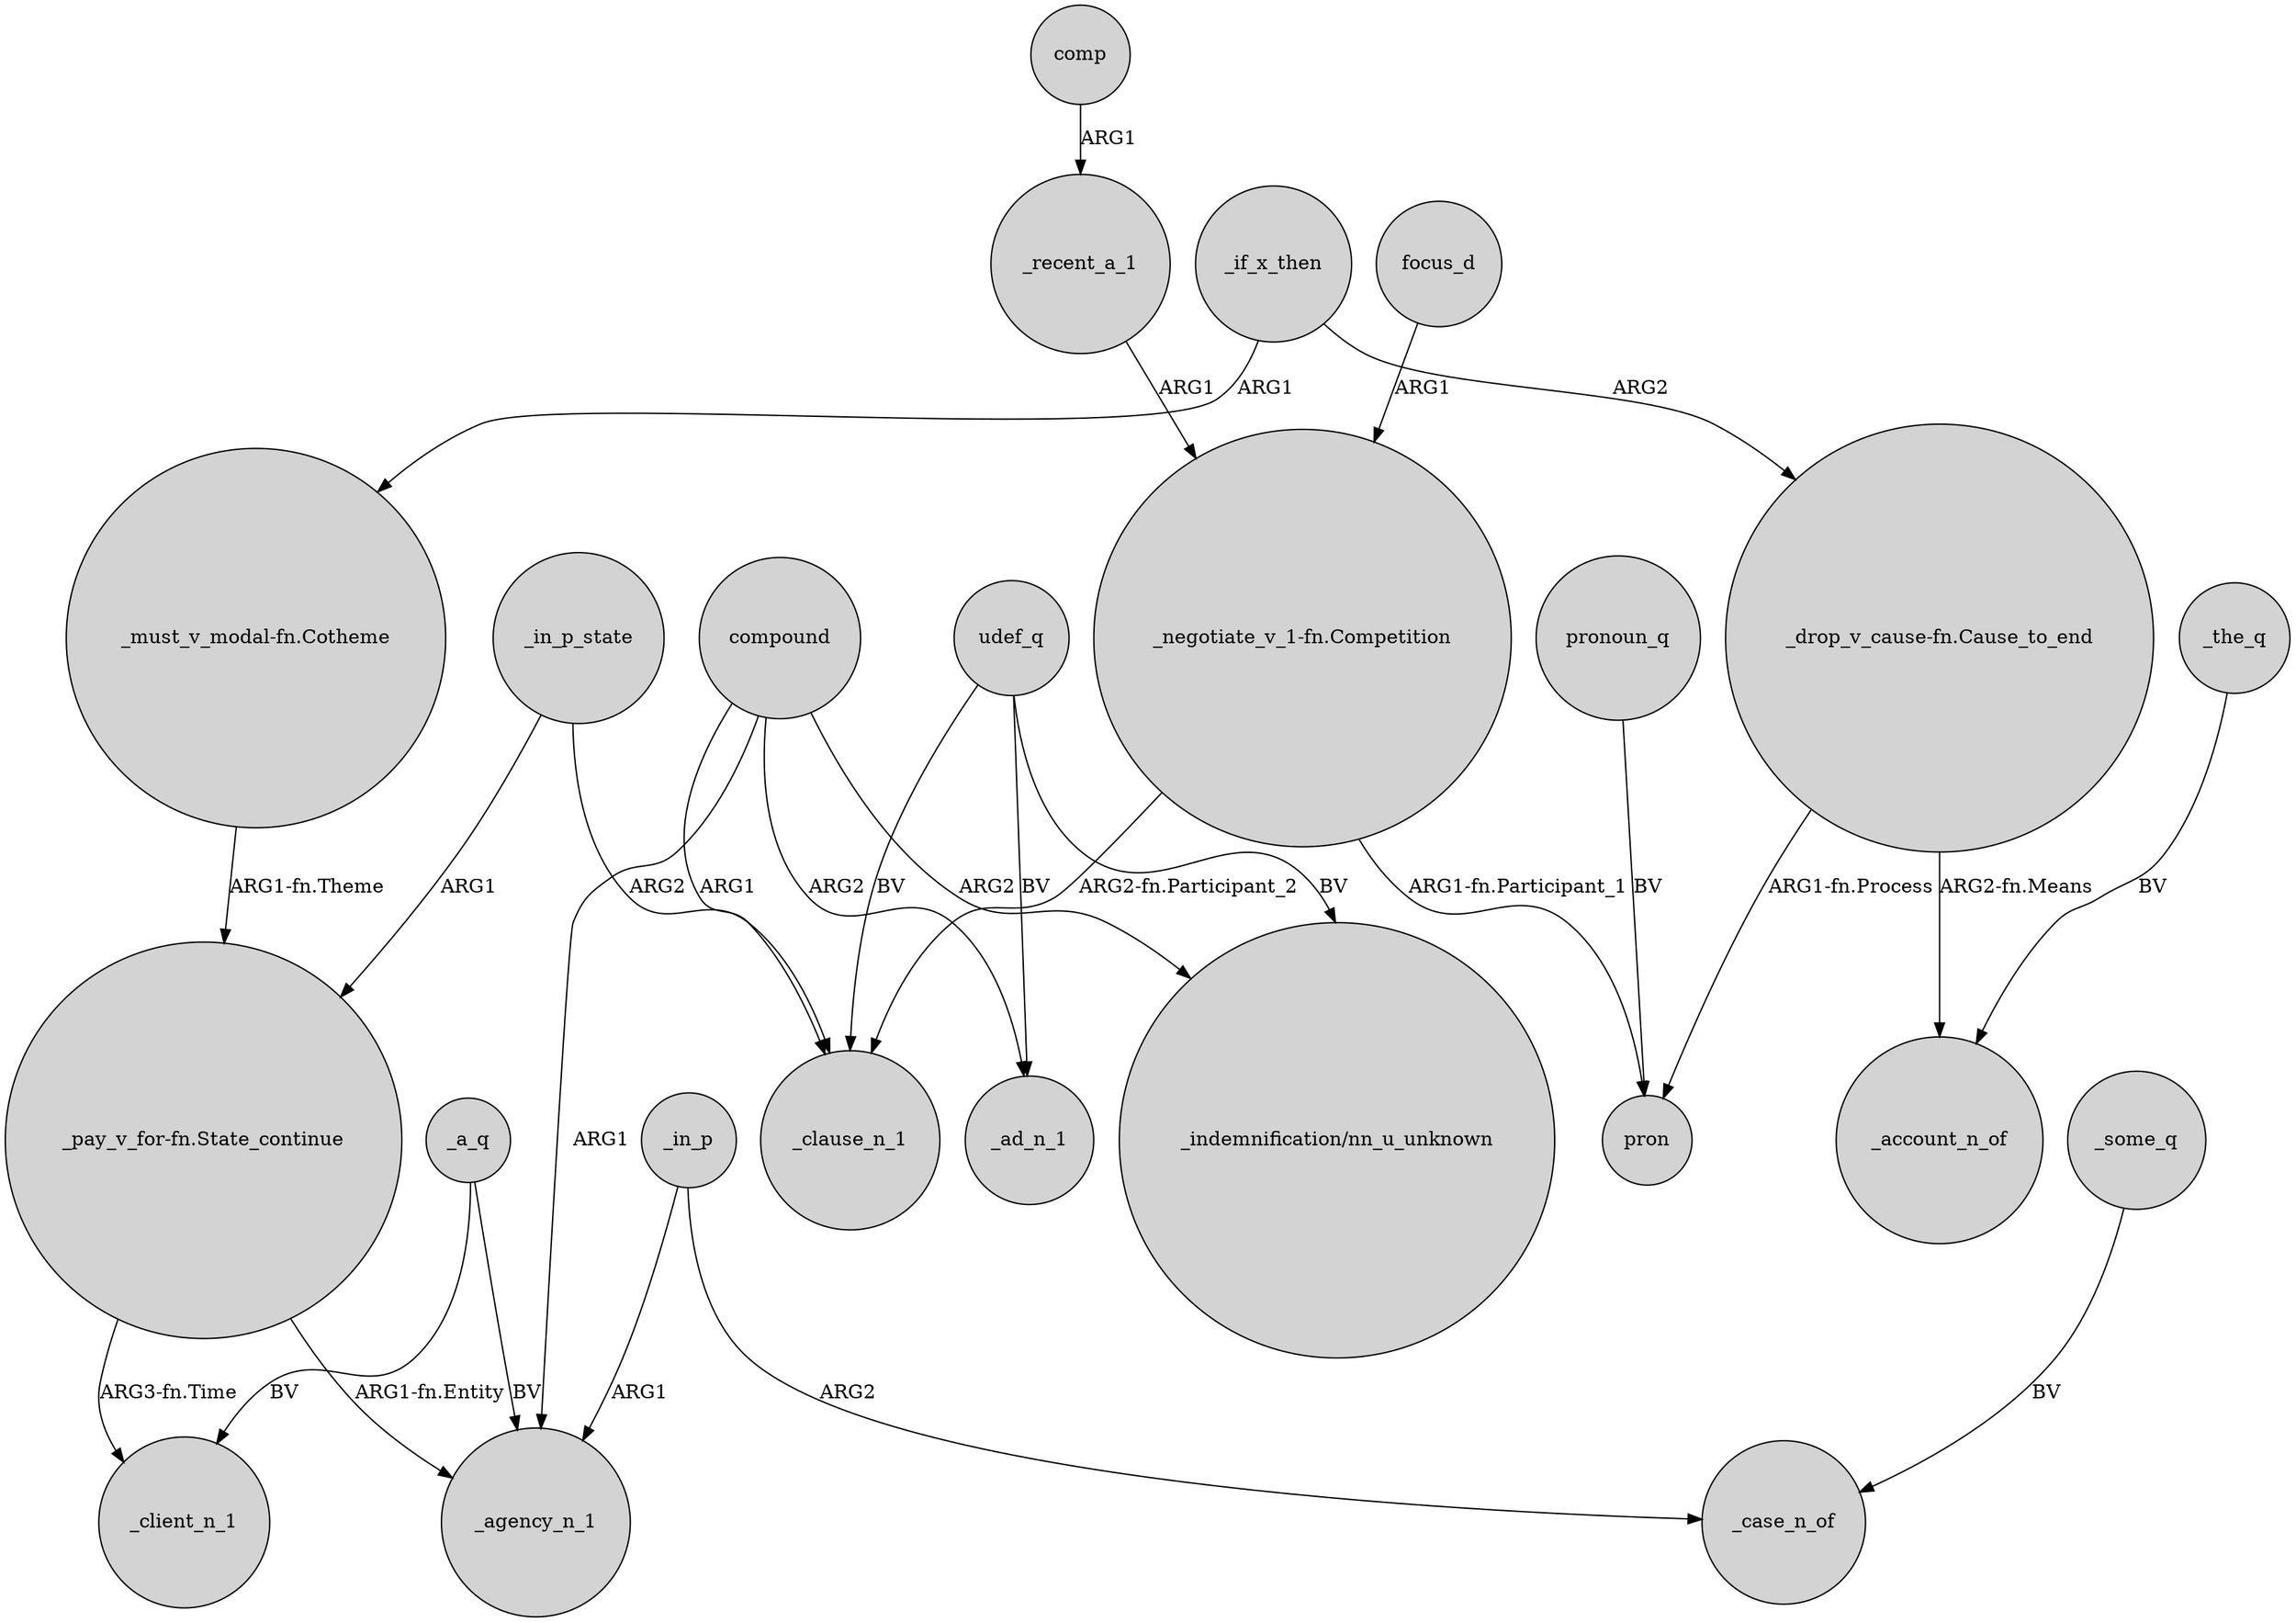 digraph {
	node [shape=circle style=filled]
	compound -> _agency_n_1 [label=ARG1]
	_if_x_then -> "_drop_v_cause-fn.Cause_to_end" [label=ARG2]
	_if_x_then -> "_must_v_modal-fn.Cotheme" [label=ARG1]
	"_pay_v_for-fn.State_continue" -> _agency_n_1 [label="ARG1-fn.Entity"]
	udef_q -> "_indemnification/nn_u_unknown" [label=BV]
	focus_d -> "_negotiate_v_1-fn.Competition" [label=ARG1]
	_in_p_state -> _clause_n_1 [label=ARG2]
	compound -> "_indemnification/nn_u_unknown" [label=ARG2]
	"_drop_v_cause-fn.Cause_to_end" -> pron [label="ARG1-fn.Process"]
	pronoun_q -> pron [label=BV]
	_a_q -> _agency_n_1 [label=BV]
	compound -> _ad_n_1 [label=ARG2]
	"_pay_v_for-fn.State_continue" -> _client_n_1 [label="ARG3-fn.Time"]
	"_negotiate_v_1-fn.Competition" -> pron [label="ARG1-fn.Participant_1"]
	_in_p_state -> "_pay_v_for-fn.State_continue" [label=ARG1]
	"_drop_v_cause-fn.Cause_to_end" -> _account_n_of [label="ARG2-fn.Means"]
	_a_q -> _client_n_1 [label=BV]
	"_negotiate_v_1-fn.Competition" -> _clause_n_1 [label="ARG2-fn.Participant_2"]
	compound -> _clause_n_1 [label=ARG1]
	comp -> _recent_a_1 [label=ARG1]
	_in_p -> _case_n_of [label=ARG2]
	_some_q -> _case_n_of [label=BV]
	_in_p -> _agency_n_1 [label=ARG1]
	udef_q -> _clause_n_1 [label=BV]
	"_must_v_modal-fn.Cotheme" -> "_pay_v_for-fn.State_continue" [label="ARG1-fn.Theme"]
	_the_q -> _account_n_of [label=BV]
	udef_q -> _ad_n_1 [label=BV]
	_recent_a_1 -> "_negotiate_v_1-fn.Competition" [label=ARG1]
}
